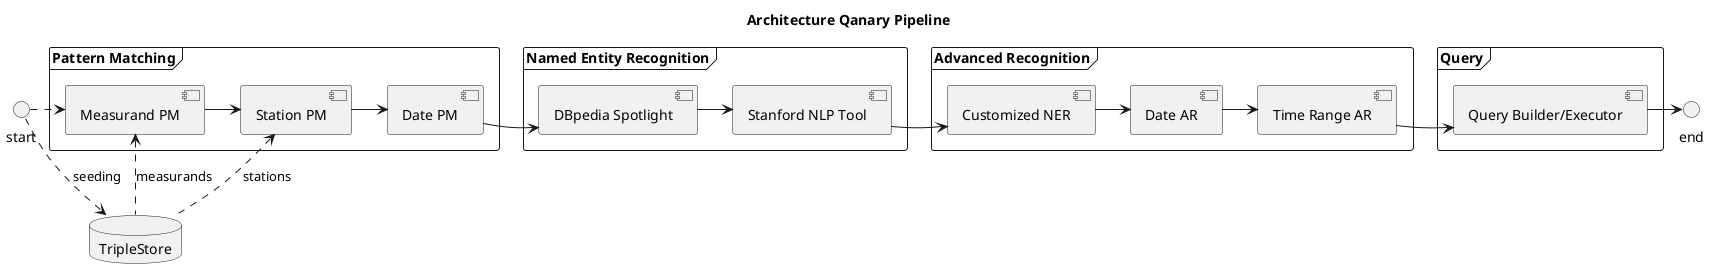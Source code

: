 @startuml

title Architecture Qanary Pipeline

frame "Pattern Matching" {
[Measurand PM]
[Station PM]
[Date PM]
}

frame "Named Entity Recognition" {
[DBpedia Spotlight]
[Stanford NLP Tool]
}

frame "Advanced Recognition" {
[Date AR]
[Time Range AR]
[Customized NER]
}

frame "Query" {
[Query Builder/Executor]
}


database TripleStore
start .> [Measurand PM]
start ..> TripleStore: seeding

[Measurand PM] <.. TripleStore: measurands
[Station PM] <.. TripleStore: stations

[Measurand PM] -> [Station PM]
[Station PM] -> [Date PM]
[Date PM] -> [DBpedia Spotlight]
[DBpedia Spotlight] -> [Stanford NLP Tool]
[Stanford NLP Tool] -> [Customized NER]
[Customized NER] -> [Date AR]
[Date AR] -> [Time Range AR]
[Time Range AR] -> [Query Builder/Executor]

[Query Builder/Executor] -> end
@enduml